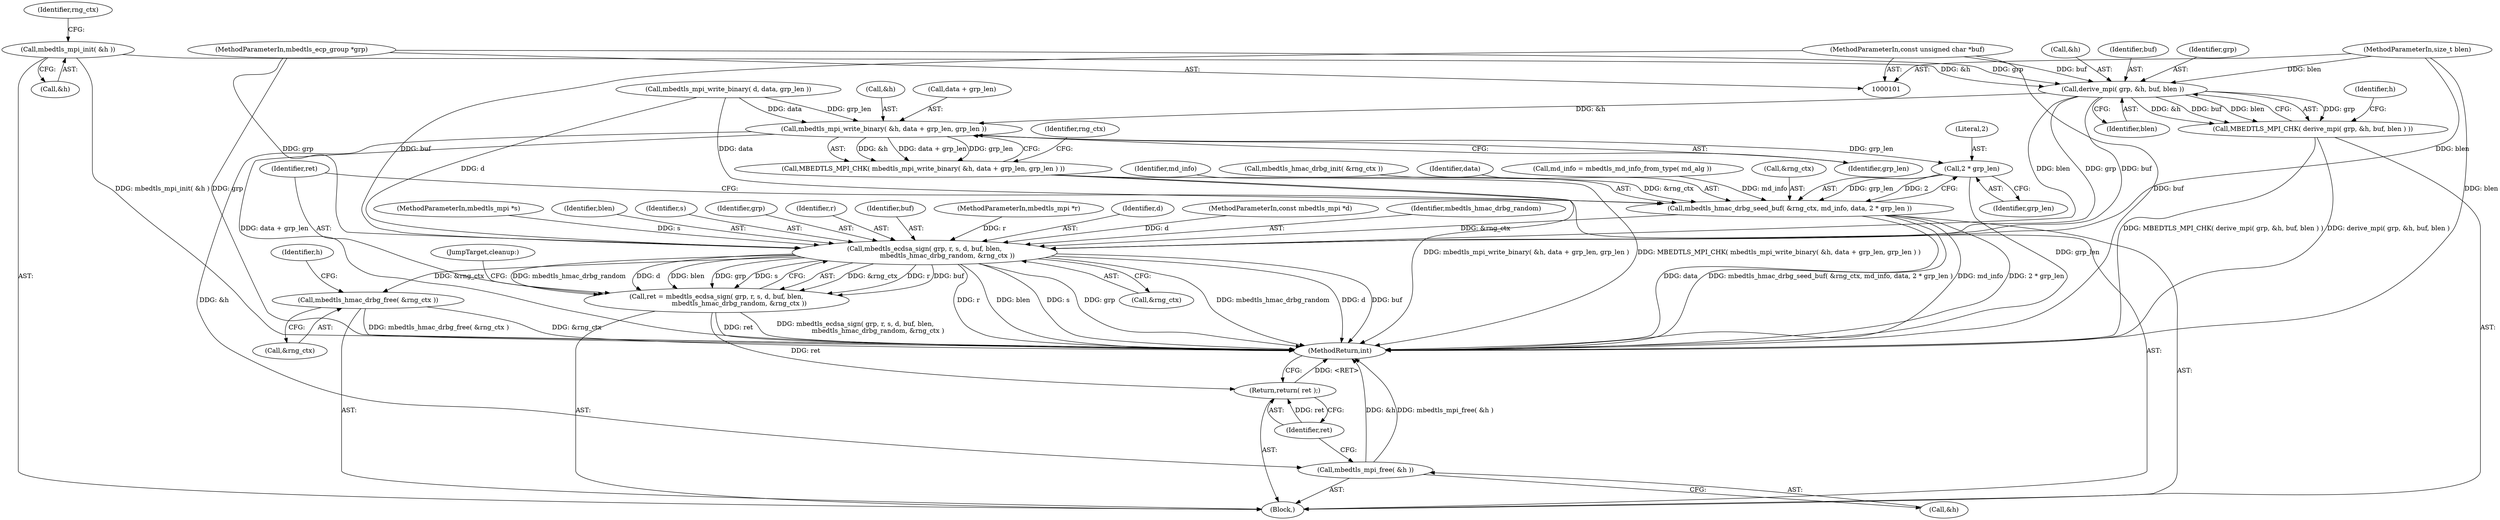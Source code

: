 digraph "1_mbedtls_298a43a77ec0ed2c19a8c924ddd8571ef3e65dfd_0@pointer" {
"1000146" [label="(Call,derive_mpi( grp, &h, buf, blen ))"];
"1000102" [label="(MethodParameterIn,mbedtls_ecp_group *grp)"];
"1000134" [label="(Call,mbedtls_mpi_init( &h ))"];
"1000106" [label="(MethodParameterIn,const unsigned char *buf)"];
"1000107" [label="(MethodParameterIn,size_t blen)"];
"1000145" [label="(Call,MBEDTLS_MPI_CHK( derive_mpi( grp, &h, buf, blen ) ))"];
"1000153" [label="(Call,mbedtls_mpi_write_binary( &h, data + grp_len, grp_len ))"];
"1000152" [label="(Call,MBEDTLS_MPI_CHK( mbedtls_mpi_write_binary( &h, data + grp_len, grp_len ) ))"];
"1000165" [label="(Call,2 * grp_len)"];
"1000160" [label="(Call,mbedtls_hmac_drbg_seed_buf( &rng_ctx, md_info, data, 2 * grp_len ))"];
"1000170" [label="(Call,mbedtls_ecdsa_sign( grp, r, s, d, buf, blen,\n                      mbedtls_hmac_drbg_random, &rng_ctx ))"];
"1000168" [label="(Call,ret = mbedtls_ecdsa_sign( grp, r, s, d, buf, blen,\n                      mbedtls_hmac_drbg_random, &rng_ctx ))"];
"1000187" [label="(Return,return( ret );)"];
"1000181" [label="(Call,mbedtls_hmac_drbg_free( &rng_ctx ))"];
"1000184" [label="(Call,mbedtls_mpi_free( &h ))"];
"1000167" [label="(Identifier,grp_len)"];
"1000178" [label="(Call,&rng_ctx)"];
"1000163" [label="(Identifier,md_info)"];
"1000134" [label="(Call,mbedtls_mpi_init( &h ))"];
"1000145" [label="(Call,MBEDTLS_MPI_CHK( derive_mpi( grp, &h, buf, blen ) ))"];
"1000155" [label="(Identifier,h)"];
"1000127" [label="(Call,md_info = mbedtls_md_info_from_type( md_alg ))"];
"1000186" [label="(Identifier,h)"];
"1000161" [label="(Call,&rng_ctx)"];
"1000188" [label="(Identifier,ret)"];
"1000189" [label="(MethodReturn,int)"];
"1000187" [label="(Return,return( ret );)"];
"1000182" [label="(Call,&rng_ctx)"];
"1000137" [label="(Call,mbedtls_hmac_drbg_init( &rng_ctx ))"];
"1000159" [label="(Identifier,grp_len)"];
"1000185" [label="(Call,&h)"];
"1000135" [label="(Call,&h)"];
"1000139" [label="(Identifier,rng_ctx)"];
"1000168" [label="(Call,ret = mbedtls_ecdsa_sign( grp, r, s, d, buf, blen,\n                      mbedtls_hmac_drbg_random, &rng_ctx ))"];
"1000166" [label="(Literal,2)"];
"1000152" [label="(Call,MBEDTLS_MPI_CHK( mbedtls_mpi_write_binary( &h, data + grp_len, grp_len ) ))"];
"1000151" [label="(Identifier,blen)"];
"1000164" [label="(Identifier,data)"];
"1000162" [label="(Identifier,rng_ctx)"];
"1000160" [label="(Call,mbedtls_hmac_drbg_seed_buf( &rng_ctx, md_info, data, 2 * grp_len ))"];
"1000181" [label="(Call,mbedtls_hmac_drbg_free( &rng_ctx ))"];
"1000174" [label="(Identifier,d)"];
"1000154" [label="(Call,&h)"];
"1000170" [label="(Call,mbedtls_ecdsa_sign( grp, r, s, d, buf, blen,\n                      mbedtls_hmac_drbg_random, &rng_ctx ))"];
"1000150" [label="(Identifier,buf)"];
"1000107" [label="(MethodParameterIn,size_t blen)"];
"1000184" [label="(Call,mbedtls_mpi_free( &h ))"];
"1000105" [label="(MethodParameterIn,const mbedtls_mpi *d)"];
"1000147" [label="(Identifier,grp)"];
"1000177" [label="(Identifier,mbedtls_hmac_drbg_random)"];
"1000104" [label="(MethodParameterIn,mbedtls_mpi *s)"];
"1000156" [label="(Call,data + grp_len)"];
"1000180" [label="(JumpTarget,cleanup:)"];
"1000169" [label="(Identifier,ret)"];
"1000176" [label="(Identifier,blen)"];
"1000146" [label="(Call,derive_mpi( grp, &h, buf, blen ))"];
"1000148" [label="(Call,&h)"];
"1000109" [label="(Block,)"];
"1000165" [label="(Call,2 * grp_len)"];
"1000106" [label="(MethodParameterIn,const unsigned char *buf)"];
"1000173" [label="(Identifier,s)"];
"1000171" [label="(Identifier,grp)"];
"1000102" [label="(MethodParameterIn,mbedtls_ecp_group *grp)"];
"1000172" [label="(Identifier,r)"];
"1000175" [label="(Identifier,buf)"];
"1000141" [label="(Call,mbedtls_mpi_write_binary( d, data, grp_len ))"];
"1000103" [label="(MethodParameterIn,mbedtls_mpi *r)"];
"1000153" [label="(Call,mbedtls_mpi_write_binary( &h, data + grp_len, grp_len ))"];
"1000146" -> "1000145"  [label="AST: "];
"1000146" -> "1000151"  [label="CFG: "];
"1000147" -> "1000146"  [label="AST: "];
"1000148" -> "1000146"  [label="AST: "];
"1000150" -> "1000146"  [label="AST: "];
"1000151" -> "1000146"  [label="AST: "];
"1000145" -> "1000146"  [label="CFG: "];
"1000146" -> "1000145"  [label="DDG: grp"];
"1000146" -> "1000145"  [label="DDG: &h"];
"1000146" -> "1000145"  [label="DDG: buf"];
"1000146" -> "1000145"  [label="DDG: blen"];
"1000102" -> "1000146"  [label="DDG: grp"];
"1000134" -> "1000146"  [label="DDG: &h"];
"1000106" -> "1000146"  [label="DDG: buf"];
"1000107" -> "1000146"  [label="DDG: blen"];
"1000146" -> "1000153"  [label="DDG: &h"];
"1000146" -> "1000170"  [label="DDG: grp"];
"1000146" -> "1000170"  [label="DDG: buf"];
"1000146" -> "1000170"  [label="DDG: blen"];
"1000102" -> "1000101"  [label="AST: "];
"1000102" -> "1000189"  [label="DDG: grp"];
"1000102" -> "1000170"  [label="DDG: grp"];
"1000134" -> "1000109"  [label="AST: "];
"1000134" -> "1000135"  [label="CFG: "];
"1000135" -> "1000134"  [label="AST: "];
"1000139" -> "1000134"  [label="CFG: "];
"1000134" -> "1000189"  [label="DDG: mbedtls_mpi_init( &h )"];
"1000106" -> "1000101"  [label="AST: "];
"1000106" -> "1000189"  [label="DDG: buf"];
"1000106" -> "1000170"  [label="DDG: buf"];
"1000107" -> "1000101"  [label="AST: "];
"1000107" -> "1000189"  [label="DDG: blen"];
"1000107" -> "1000170"  [label="DDG: blen"];
"1000145" -> "1000109"  [label="AST: "];
"1000155" -> "1000145"  [label="CFG: "];
"1000145" -> "1000189"  [label="DDG: MBEDTLS_MPI_CHK( derive_mpi( grp, &h, buf, blen ) )"];
"1000145" -> "1000189"  [label="DDG: derive_mpi( grp, &h, buf, blen )"];
"1000153" -> "1000152"  [label="AST: "];
"1000153" -> "1000159"  [label="CFG: "];
"1000154" -> "1000153"  [label="AST: "];
"1000156" -> "1000153"  [label="AST: "];
"1000159" -> "1000153"  [label="AST: "];
"1000152" -> "1000153"  [label="CFG: "];
"1000153" -> "1000189"  [label="DDG: data + grp_len"];
"1000153" -> "1000152"  [label="DDG: &h"];
"1000153" -> "1000152"  [label="DDG: data + grp_len"];
"1000153" -> "1000152"  [label="DDG: grp_len"];
"1000141" -> "1000153"  [label="DDG: data"];
"1000141" -> "1000153"  [label="DDG: grp_len"];
"1000153" -> "1000165"  [label="DDG: grp_len"];
"1000153" -> "1000184"  [label="DDG: &h"];
"1000152" -> "1000109"  [label="AST: "];
"1000162" -> "1000152"  [label="CFG: "];
"1000152" -> "1000189"  [label="DDG: MBEDTLS_MPI_CHK( mbedtls_mpi_write_binary( &h, data + grp_len, grp_len ) )"];
"1000152" -> "1000189"  [label="DDG: mbedtls_mpi_write_binary( &h, data + grp_len, grp_len )"];
"1000165" -> "1000160"  [label="AST: "];
"1000165" -> "1000167"  [label="CFG: "];
"1000166" -> "1000165"  [label="AST: "];
"1000167" -> "1000165"  [label="AST: "];
"1000160" -> "1000165"  [label="CFG: "];
"1000165" -> "1000189"  [label="DDG: grp_len"];
"1000165" -> "1000160"  [label="DDG: 2"];
"1000165" -> "1000160"  [label="DDG: grp_len"];
"1000160" -> "1000109"  [label="AST: "];
"1000161" -> "1000160"  [label="AST: "];
"1000163" -> "1000160"  [label="AST: "];
"1000164" -> "1000160"  [label="AST: "];
"1000169" -> "1000160"  [label="CFG: "];
"1000160" -> "1000189"  [label="DDG: data"];
"1000160" -> "1000189"  [label="DDG: mbedtls_hmac_drbg_seed_buf( &rng_ctx, md_info, data, 2 * grp_len )"];
"1000160" -> "1000189"  [label="DDG: md_info"];
"1000160" -> "1000189"  [label="DDG: 2 * grp_len"];
"1000137" -> "1000160"  [label="DDG: &rng_ctx"];
"1000127" -> "1000160"  [label="DDG: md_info"];
"1000141" -> "1000160"  [label="DDG: data"];
"1000160" -> "1000170"  [label="DDG: &rng_ctx"];
"1000170" -> "1000168"  [label="AST: "];
"1000170" -> "1000178"  [label="CFG: "];
"1000171" -> "1000170"  [label="AST: "];
"1000172" -> "1000170"  [label="AST: "];
"1000173" -> "1000170"  [label="AST: "];
"1000174" -> "1000170"  [label="AST: "];
"1000175" -> "1000170"  [label="AST: "];
"1000176" -> "1000170"  [label="AST: "];
"1000177" -> "1000170"  [label="AST: "];
"1000178" -> "1000170"  [label="AST: "];
"1000168" -> "1000170"  [label="CFG: "];
"1000170" -> "1000189"  [label="DDG: r"];
"1000170" -> "1000189"  [label="DDG: blen"];
"1000170" -> "1000189"  [label="DDG: s"];
"1000170" -> "1000189"  [label="DDG: grp"];
"1000170" -> "1000189"  [label="DDG: mbedtls_hmac_drbg_random"];
"1000170" -> "1000189"  [label="DDG: d"];
"1000170" -> "1000189"  [label="DDG: buf"];
"1000170" -> "1000168"  [label="DDG: &rng_ctx"];
"1000170" -> "1000168"  [label="DDG: r"];
"1000170" -> "1000168"  [label="DDG: buf"];
"1000170" -> "1000168"  [label="DDG: mbedtls_hmac_drbg_random"];
"1000170" -> "1000168"  [label="DDG: d"];
"1000170" -> "1000168"  [label="DDG: blen"];
"1000170" -> "1000168"  [label="DDG: grp"];
"1000170" -> "1000168"  [label="DDG: s"];
"1000103" -> "1000170"  [label="DDG: r"];
"1000104" -> "1000170"  [label="DDG: s"];
"1000141" -> "1000170"  [label="DDG: d"];
"1000105" -> "1000170"  [label="DDG: d"];
"1000170" -> "1000181"  [label="DDG: &rng_ctx"];
"1000168" -> "1000109"  [label="AST: "];
"1000169" -> "1000168"  [label="AST: "];
"1000180" -> "1000168"  [label="CFG: "];
"1000168" -> "1000189"  [label="DDG: ret"];
"1000168" -> "1000189"  [label="DDG: mbedtls_ecdsa_sign( grp, r, s, d, buf, blen,\n                      mbedtls_hmac_drbg_random, &rng_ctx )"];
"1000168" -> "1000187"  [label="DDG: ret"];
"1000187" -> "1000109"  [label="AST: "];
"1000187" -> "1000188"  [label="CFG: "];
"1000188" -> "1000187"  [label="AST: "];
"1000189" -> "1000187"  [label="CFG: "];
"1000187" -> "1000189"  [label="DDG: <RET>"];
"1000188" -> "1000187"  [label="DDG: ret"];
"1000181" -> "1000109"  [label="AST: "];
"1000181" -> "1000182"  [label="CFG: "];
"1000182" -> "1000181"  [label="AST: "];
"1000186" -> "1000181"  [label="CFG: "];
"1000181" -> "1000189"  [label="DDG: mbedtls_hmac_drbg_free( &rng_ctx )"];
"1000181" -> "1000189"  [label="DDG: &rng_ctx"];
"1000184" -> "1000109"  [label="AST: "];
"1000184" -> "1000185"  [label="CFG: "];
"1000185" -> "1000184"  [label="AST: "];
"1000188" -> "1000184"  [label="CFG: "];
"1000184" -> "1000189"  [label="DDG: &h"];
"1000184" -> "1000189"  [label="DDG: mbedtls_mpi_free( &h )"];
}
